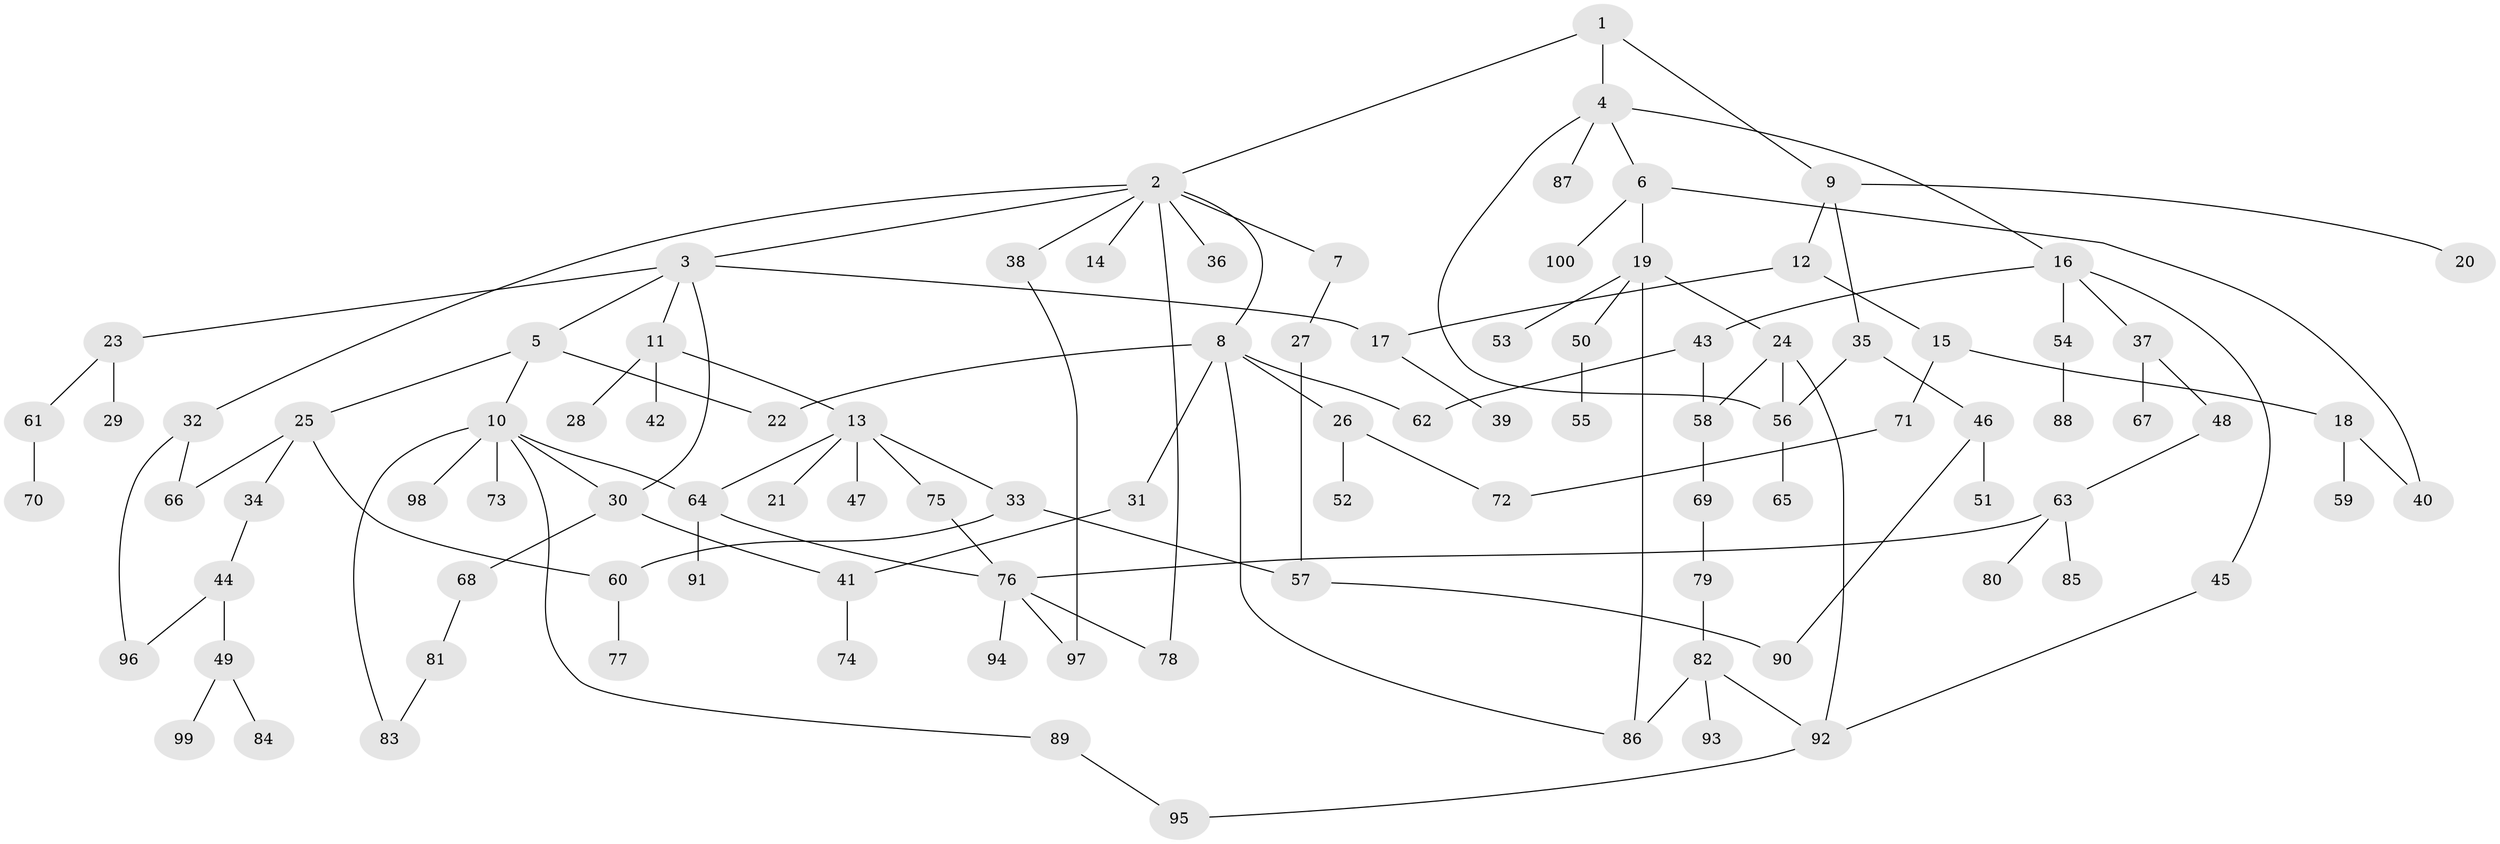 // Generated by graph-tools (version 1.1) at 2025/54/02/21/25 11:54:43]
// undirected, 100 vertices, 125 edges
graph export_dot {
graph [start="1"]
  node [color=gray90,style=filled];
  1;
  2;
  3;
  4;
  5;
  6;
  7;
  8;
  9;
  10;
  11;
  12;
  13;
  14;
  15;
  16;
  17;
  18;
  19;
  20;
  21;
  22;
  23;
  24;
  25;
  26;
  27;
  28;
  29;
  30;
  31;
  32;
  33;
  34;
  35;
  36;
  37;
  38;
  39;
  40;
  41;
  42;
  43;
  44;
  45;
  46;
  47;
  48;
  49;
  50;
  51;
  52;
  53;
  54;
  55;
  56;
  57;
  58;
  59;
  60;
  61;
  62;
  63;
  64;
  65;
  66;
  67;
  68;
  69;
  70;
  71;
  72;
  73;
  74;
  75;
  76;
  77;
  78;
  79;
  80;
  81;
  82;
  83;
  84;
  85;
  86;
  87;
  88;
  89;
  90;
  91;
  92;
  93;
  94;
  95;
  96;
  97;
  98;
  99;
  100;
  1 -- 2;
  1 -- 4;
  1 -- 9;
  2 -- 3;
  2 -- 7;
  2 -- 8;
  2 -- 14;
  2 -- 32;
  2 -- 36;
  2 -- 38;
  2 -- 78;
  3 -- 5;
  3 -- 11;
  3 -- 17;
  3 -- 23;
  3 -- 30;
  4 -- 6;
  4 -- 16;
  4 -- 87;
  4 -- 56;
  5 -- 10;
  5 -- 25;
  5 -- 22;
  6 -- 19;
  6 -- 40;
  6 -- 100;
  7 -- 27;
  8 -- 22;
  8 -- 26;
  8 -- 31;
  8 -- 62;
  8 -- 86;
  9 -- 12;
  9 -- 20;
  9 -- 35;
  10 -- 30;
  10 -- 73;
  10 -- 83;
  10 -- 89;
  10 -- 98;
  10 -- 64;
  11 -- 13;
  11 -- 28;
  11 -- 42;
  12 -- 15;
  12 -- 17;
  13 -- 21;
  13 -- 33;
  13 -- 47;
  13 -- 64;
  13 -- 75;
  15 -- 18;
  15 -- 71;
  16 -- 37;
  16 -- 43;
  16 -- 45;
  16 -- 54;
  17 -- 39;
  18 -- 59;
  18 -- 40;
  19 -- 24;
  19 -- 50;
  19 -- 53;
  19 -- 86;
  23 -- 29;
  23 -- 61;
  24 -- 92;
  24 -- 56;
  24 -- 58;
  25 -- 34;
  25 -- 66;
  25 -- 60;
  26 -- 52;
  26 -- 72;
  27 -- 57;
  30 -- 68;
  30 -- 41;
  31 -- 41;
  32 -- 96;
  32 -- 66;
  33 -- 57;
  33 -- 60;
  34 -- 44;
  35 -- 46;
  35 -- 56;
  37 -- 48;
  37 -- 67;
  38 -- 97;
  41 -- 74;
  43 -- 58;
  43 -- 62;
  44 -- 49;
  44 -- 96;
  45 -- 92;
  46 -- 51;
  46 -- 90;
  48 -- 63;
  49 -- 84;
  49 -- 99;
  50 -- 55;
  54 -- 88;
  56 -- 65;
  57 -- 90;
  58 -- 69;
  60 -- 77;
  61 -- 70;
  63 -- 80;
  63 -- 85;
  63 -- 76;
  64 -- 91;
  64 -- 76;
  68 -- 81;
  69 -- 79;
  71 -- 72;
  75 -- 76;
  76 -- 78;
  76 -- 94;
  76 -- 97;
  79 -- 82;
  81 -- 83;
  82 -- 93;
  82 -- 92;
  82 -- 86;
  89 -- 95;
  92 -- 95;
}
